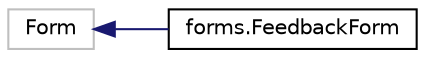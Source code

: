 digraph "Graphical Class Hierarchy"
{
  edge [fontname="Helvetica",fontsize="10",labelfontname="Helvetica",labelfontsize="10"];
  node [fontname="Helvetica",fontsize="10",shape=record];
  rankdir="LR";
  Node1 [label="Form",height=0.2,width=0.4,color="grey75", fillcolor="white", style="filled"];
  Node1 -> Node2 [dir="back",color="midnightblue",fontsize="10",style="solid",fontname="Helvetica"];
  Node2 [label="forms.FeedbackForm",height=0.2,width=0.4,color="black", fillcolor="white", style="filled",URL="$classforms_1_1_feedback_form.html",tooltip="Form for feedback, the fields in the Meta class are shown in the form. "];
}
